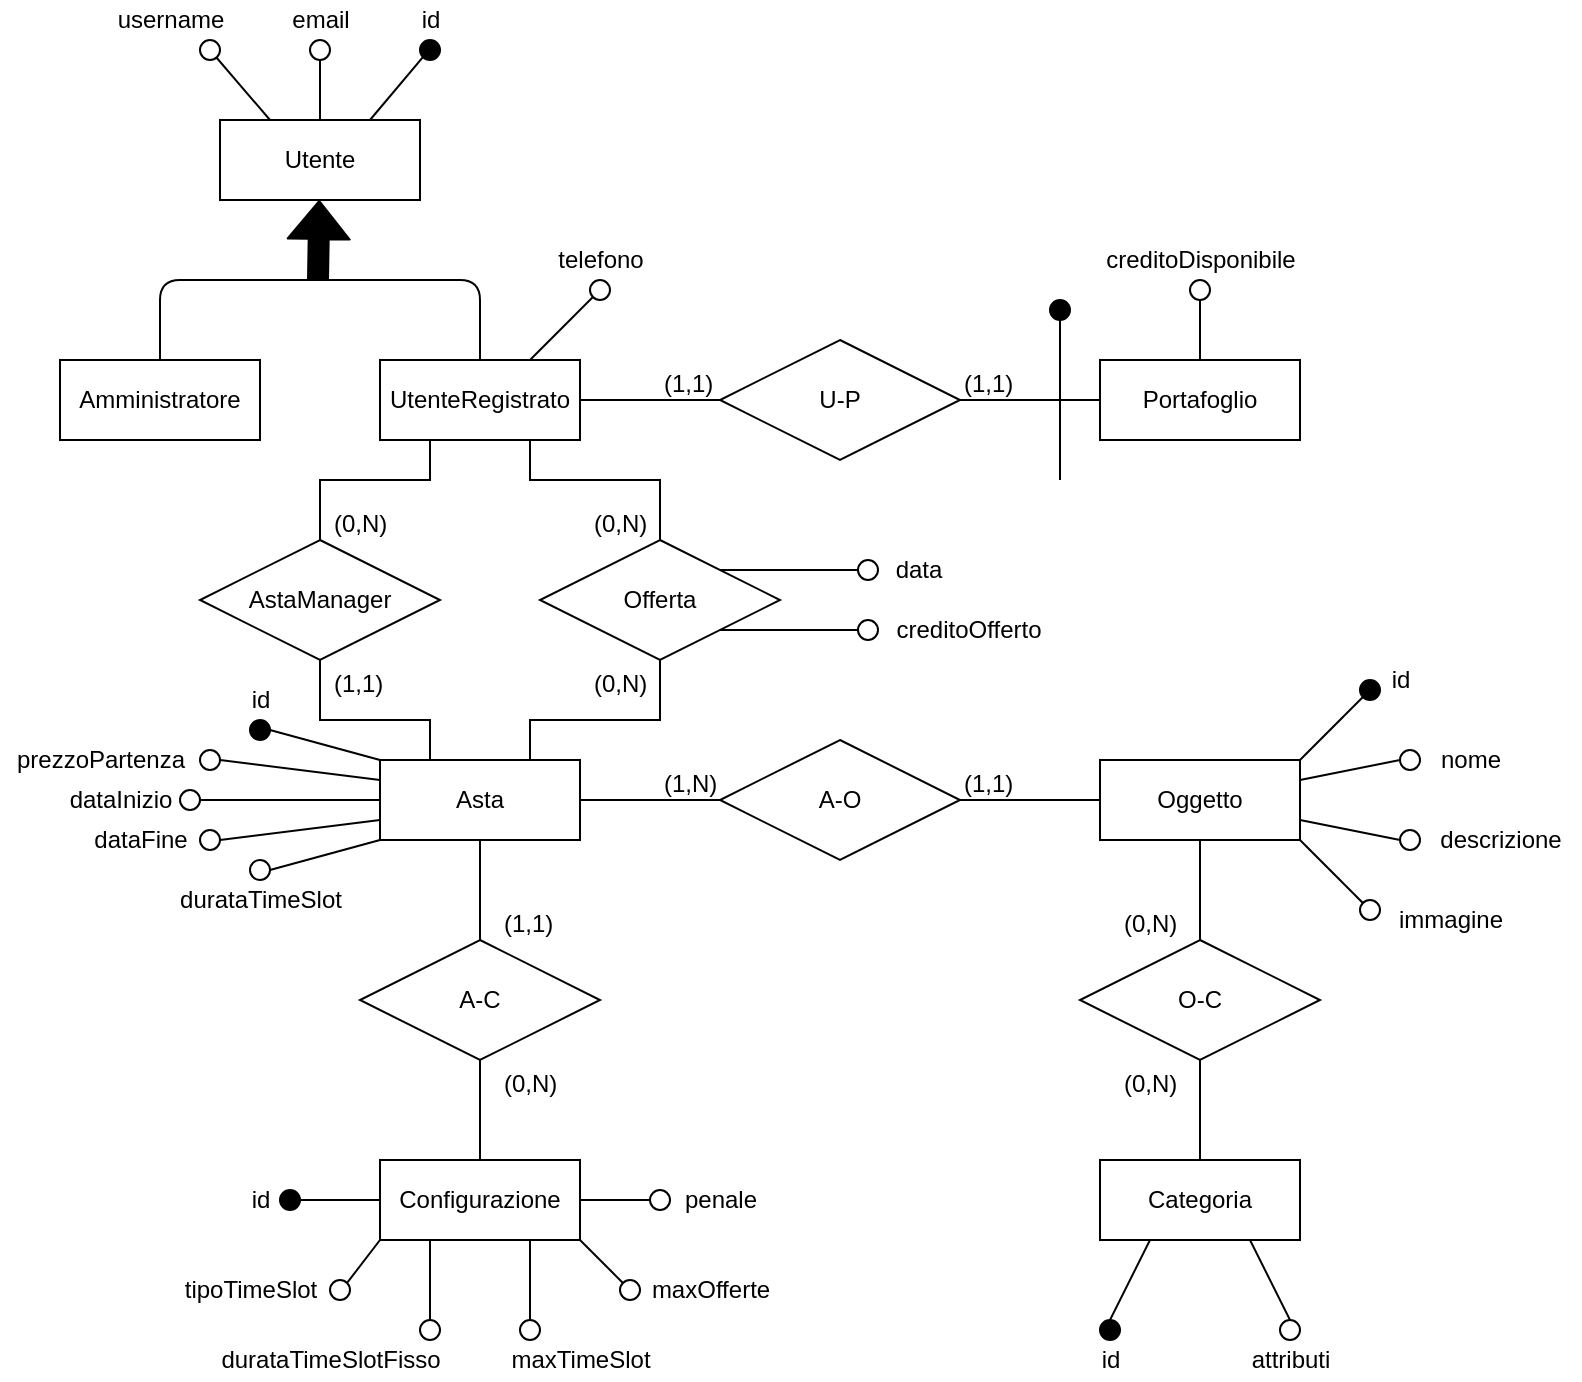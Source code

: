 <mxfile version="12.7.2" type="device"><diagram id="C5RBs43oDa-KdzZeNtuy" name="Page-1"><mxGraphModel dx="868" dy="457" grid="1" gridSize="10" guides="1" tooltips="1" connect="1" arrows="1" fold="1" page="1" pageScale="1" pageWidth="827" pageHeight="1169" math="0" shadow="0"><root><mxCell id="WIyWlLk6GJQsqaUBKTNV-0"/><mxCell id="WIyWlLk6GJQsqaUBKTNV-1" parent="WIyWlLk6GJQsqaUBKTNV-0"/><mxCell id="675JN0Ir8JGMvKjeMuRv-0" value="UtenteRegistrato" style="whiteSpace=wrap;html=1;align=center;" vertex="1" parent="WIyWlLk6GJQsqaUBKTNV-1"><mxGeometry x="200" y="200" width="100" height="40" as="geometry"/></mxCell><mxCell id="675JN0Ir8JGMvKjeMuRv-1" value="Portafoglio" style="whiteSpace=wrap;html=1;align=center;" vertex="1" parent="WIyWlLk6GJQsqaUBKTNV-1"><mxGeometry x="560" y="200" width="100" height="40" as="geometry"/></mxCell><mxCell id="675JN0Ir8JGMvKjeMuRv-3" value="Asta" style="whiteSpace=wrap;html=1;align=center;" vertex="1" parent="WIyWlLk6GJQsqaUBKTNV-1"><mxGeometry x="200" y="400" width="100" height="40" as="geometry"/></mxCell><mxCell id="675JN0Ir8JGMvKjeMuRv-4" value="Oggetto" style="whiteSpace=wrap;html=1;align=center;" vertex="1" parent="WIyWlLk6GJQsqaUBKTNV-1"><mxGeometry x="560" y="400" width="100" height="40" as="geometry"/></mxCell><mxCell id="675JN0Ir8JGMvKjeMuRv-5" value="Categoria" style="whiteSpace=wrap;html=1;align=center;" vertex="1" parent="WIyWlLk6GJQsqaUBKTNV-1"><mxGeometry x="560" y="600" width="100" height="40" as="geometry"/></mxCell><mxCell id="675JN0Ir8JGMvKjeMuRv-6" value="Configurazione" style="whiteSpace=wrap;html=1;align=center;" vertex="1" parent="WIyWlLk6GJQsqaUBKTNV-1"><mxGeometry x="200" y="600" width="100" height="40" as="geometry"/></mxCell><mxCell id="675JN0Ir8JGMvKjeMuRv-7" value="AstaManager" style="shape=rhombus;perimeter=rhombusPerimeter;whiteSpace=wrap;html=1;align=center;" vertex="1" parent="WIyWlLk6GJQsqaUBKTNV-1"><mxGeometry x="110" y="290" width="120" height="60" as="geometry"/></mxCell><mxCell id="675JN0Ir8JGMvKjeMuRv-8" value="U-P" style="shape=rhombus;perimeter=rhombusPerimeter;whiteSpace=wrap;html=1;align=center;" vertex="1" parent="WIyWlLk6GJQsqaUBKTNV-1"><mxGeometry x="370" y="190" width="120" height="60" as="geometry"/></mxCell><mxCell id="675JN0Ir8JGMvKjeMuRv-9" value="O-C" style="shape=rhombus;perimeter=rhombusPerimeter;whiteSpace=wrap;html=1;align=center;" vertex="1" parent="WIyWlLk6GJQsqaUBKTNV-1"><mxGeometry x="550" y="490" width="120" height="60" as="geometry"/></mxCell><mxCell id="675JN0Ir8JGMvKjeMuRv-10" value="A-C" style="shape=rhombus;perimeter=rhombusPerimeter;whiteSpace=wrap;html=1;align=center;" vertex="1" parent="WIyWlLk6GJQsqaUBKTNV-1"><mxGeometry x="190" y="490" width="120" height="60" as="geometry"/></mxCell><mxCell id="675JN0Ir8JGMvKjeMuRv-11" value="A-O" style="shape=rhombus;perimeter=rhombusPerimeter;whiteSpace=wrap;html=1;align=center;" vertex="1" parent="WIyWlLk6GJQsqaUBKTNV-1"><mxGeometry x="370" y="390" width="120" height="60" as="geometry"/></mxCell><mxCell id="675JN0Ir8JGMvKjeMuRv-12" value="Offerta" style="shape=rhombus;perimeter=rhombusPerimeter;whiteSpace=wrap;html=1;align=center;" vertex="1" parent="WIyWlLk6GJQsqaUBKTNV-1"><mxGeometry x="280" y="290" width="120" height="60" as="geometry"/></mxCell><mxCell id="675JN0Ir8JGMvKjeMuRv-16" value="username" style="text;html=1;align=center;verticalAlign=middle;resizable=0;points=[];autosize=1;" vertex="1" parent="WIyWlLk6GJQsqaUBKTNV-1"><mxGeometry x="60" y="20" width="70" height="20" as="geometry"/></mxCell><mxCell id="675JN0Ir8JGMvKjeMuRv-18" value="Utente" style="whiteSpace=wrap;html=1;align=center;" vertex="1" parent="WIyWlLk6GJQsqaUBKTNV-1"><mxGeometry x="120" y="80" width="100" height="40" as="geometry"/></mxCell><mxCell id="675JN0Ir8JGMvKjeMuRv-19" value="Amministratore" style="whiteSpace=wrap;html=1;align=center;" vertex="1" parent="WIyWlLk6GJQsqaUBKTNV-1"><mxGeometry x="40" y="200" width="100" height="40" as="geometry"/></mxCell><mxCell id="675JN0Ir8JGMvKjeMuRv-23" value="" style="endArrow=none;html=1;labelBackgroundColor=#000000;fillColor=#000000;exitX=0.5;exitY=0;exitDx=0;exitDy=0;entryX=0.5;entryY=0;entryDx=0;entryDy=0;" edge="1" parent="WIyWlLk6GJQsqaUBKTNV-1" source="675JN0Ir8JGMvKjeMuRv-19" target="675JN0Ir8JGMvKjeMuRv-0"><mxGeometry width="50" height="50" relative="1" as="geometry"><mxPoint x="390" y="270" as="sourcePoint"/><mxPoint x="440" y="220" as="targetPoint"/><Array as="points"><mxPoint x="90" y="160"/><mxPoint x="170" y="160"/><mxPoint x="250" y="160"/></Array></mxGeometry></mxCell><mxCell id="675JN0Ir8JGMvKjeMuRv-24" value="" style="shape=flexArrow;endArrow=classic;html=1;labelBackgroundColor=#000000;fillColor=#000000;" edge="1" parent="WIyWlLk6GJQsqaUBKTNV-1" target="675JN0Ir8JGMvKjeMuRv-18"><mxGeometry width="50" height="50" relative="1" as="geometry"><mxPoint x="169" y="160" as="sourcePoint"/><mxPoint x="210" y="120" as="targetPoint"/></mxGeometry></mxCell><mxCell id="675JN0Ir8JGMvKjeMuRv-26" value="" style="endArrow=none;html=1;labelBackgroundColor=#000000;fillColor=#000000;exitX=0.25;exitY=0;exitDx=0;exitDy=0;" edge="1" parent="WIyWlLk6GJQsqaUBKTNV-1" source="675JN0Ir8JGMvKjeMuRv-18"><mxGeometry width="50" height="50" relative="1" as="geometry"><mxPoint x="260" y="130" as="sourcePoint"/><mxPoint x="115" y="45" as="targetPoint"/></mxGeometry></mxCell><mxCell id="675JN0Ir8JGMvKjeMuRv-13" value="" style="ellipse;whiteSpace=wrap;html=1;align=center;" vertex="1" parent="WIyWlLk6GJQsqaUBKTNV-1"><mxGeometry x="110" y="40" width="10" height="10" as="geometry"/></mxCell><mxCell id="675JN0Ir8JGMvKjeMuRv-55" value="email" style="text;html=1;align=center;verticalAlign=middle;resizable=0;points=[];autosize=1;" vertex="1" parent="WIyWlLk6GJQsqaUBKTNV-1"><mxGeometry x="150" y="20" width="40" height="20" as="geometry"/></mxCell><mxCell id="675JN0Ir8JGMvKjeMuRv-56" value="" style="ellipse;whiteSpace=wrap;html=1;align=center;" vertex="1" parent="WIyWlLk6GJQsqaUBKTNV-1"><mxGeometry x="165" y="40" width="10" height="10" as="geometry"/></mxCell><mxCell id="675JN0Ir8JGMvKjeMuRv-59" value="id" style="text;html=1;align=center;verticalAlign=middle;resizable=0;points=[];autosize=1;" vertex="1" parent="WIyWlLk6GJQsqaUBKTNV-1"><mxGeometry x="215" y="20" width="20" height="20" as="geometry"/></mxCell><mxCell id="675JN0Ir8JGMvKjeMuRv-60" value="" style="ellipse;whiteSpace=wrap;html=1;align=center;fillColor=#000000;" vertex="1" parent="WIyWlLk6GJQsqaUBKTNV-1"><mxGeometry x="220" y="40" width="10" height="10" as="geometry"/></mxCell><mxCell id="675JN0Ir8JGMvKjeMuRv-61" value="" style="endArrow=none;html=1;labelBackgroundColor=#000000;fillColor=#000000;exitX=0.5;exitY=0;exitDx=0;exitDy=0;entryX=0.5;entryY=1;entryDx=0;entryDy=0;" edge="1" parent="WIyWlLk6GJQsqaUBKTNV-1" source="675JN0Ir8JGMvKjeMuRv-18" target="675JN0Ir8JGMvKjeMuRv-56"><mxGeometry width="50" height="50" relative="1" as="geometry"><mxPoint x="390" y="270" as="sourcePoint"/><mxPoint x="440" y="220" as="targetPoint"/></mxGeometry></mxCell><mxCell id="675JN0Ir8JGMvKjeMuRv-62" value="" style="endArrow=none;html=1;labelBackgroundColor=#000000;fillColor=#000000;exitX=0.75;exitY=0;exitDx=0;exitDy=0;entryX=0;entryY=1;entryDx=0;entryDy=0;" edge="1" parent="WIyWlLk6GJQsqaUBKTNV-1" source="675JN0Ir8JGMvKjeMuRv-18" target="675JN0Ir8JGMvKjeMuRv-60"><mxGeometry width="50" height="50" relative="1" as="geometry"><mxPoint x="200" y="130" as="sourcePoint"/><mxPoint x="250" y="80" as="targetPoint"/></mxGeometry></mxCell><mxCell id="675JN0Ir8JGMvKjeMuRv-63" value="telefono" style="text;html=1;align=center;verticalAlign=middle;resizable=0;points=[];autosize=1;" vertex="1" parent="WIyWlLk6GJQsqaUBKTNV-1"><mxGeometry x="280" y="140" width="60" height="20" as="geometry"/></mxCell><mxCell id="675JN0Ir8JGMvKjeMuRv-64" value="" style="ellipse;whiteSpace=wrap;html=1;align=center;" vertex="1" parent="WIyWlLk6GJQsqaUBKTNV-1"><mxGeometry x="305" y="160" width="10" height="10" as="geometry"/></mxCell><mxCell id="675JN0Ir8JGMvKjeMuRv-68" value="" style="endArrow=none;html=1;labelBackgroundColor=#000000;fillColor=#000000;exitX=0.75;exitY=0;exitDx=0;exitDy=0;entryX=0;entryY=1;entryDx=0;entryDy=0;" edge="1" parent="WIyWlLk6GJQsqaUBKTNV-1" source="675JN0Ir8JGMvKjeMuRv-0" target="675JN0Ir8JGMvKjeMuRv-64"><mxGeometry width="50" height="50" relative="1" as="geometry"><mxPoint x="300" y="150" as="sourcePoint"/><mxPoint x="350" y="100" as="targetPoint"/></mxGeometry></mxCell><mxCell id="675JN0Ir8JGMvKjeMuRv-73" value="creditoDisponibile" style="text;html=1;align=center;verticalAlign=middle;resizable=0;points=[];autosize=1;" vertex="1" parent="WIyWlLk6GJQsqaUBKTNV-1"><mxGeometry x="555" y="140" width="110" height="20" as="geometry"/></mxCell><mxCell id="675JN0Ir8JGMvKjeMuRv-74" value="" style="ellipse;whiteSpace=wrap;html=1;align=center;" vertex="1" parent="WIyWlLk6GJQsqaUBKTNV-1"><mxGeometry x="605" y="160" width="10" height="10" as="geometry"/></mxCell><mxCell id="675JN0Ir8JGMvKjeMuRv-75" value="" style="endArrow=none;html=1;labelBackgroundColor=#000000;fillColor=#000000;exitX=0.5;exitY=0;exitDx=0;exitDy=0;entryX=0.5;entryY=1;entryDx=0;entryDy=0;" edge="1" parent="WIyWlLk6GJQsqaUBKTNV-1" source="675JN0Ir8JGMvKjeMuRv-1" target="675JN0Ir8JGMvKjeMuRv-74"><mxGeometry width="50" height="50" relative="1" as="geometry"><mxPoint x="510" y="150" as="sourcePoint"/><mxPoint x="560" y="100" as="targetPoint"/></mxGeometry></mxCell><mxCell id="675JN0Ir8JGMvKjeMuRv-76" value="" style="endArrow=none;html=1;rounded=0;labelBackgroundColor=#000000;fillColor=#000000;" edge="1" parent="WIyWlLk6GJQsqaUBKTNV-1"><mxGeometry relative="1" as="geometry"><mxPoint x="300" y="220" as="sourcePoint"/><mxPoint x="370" y="220" as="targetPoint"/></mxGeometry></mxCell><mxCell id="675JN0Ir8JGMvKjeMuRv-77" value="(1,1)" style="resizable=0;html=1;align=left;verticalAlign=bottom;" connectable="0" vertex="1" parent="675JN0Ir8JGMvKjeMuRv-76"><mxGeometry x="-1" relative="1" as="geometry"><mxPoint x="40" as="offset"/></mxGeometry></mxCell><mxCell id="675JN0Ir8JGMvKjeMuRv-82" value="" style="endArrow=none;html=1;rounded=0;labelBackgroundColor=#000000;fillColor=#000000;exitX=1;exitY=0.5;exitDx=0;exitDy=0;" edge="1" parent="WIyWlLk6GJQsqaUBKTNV-1" source="675JN0Ir8JGMvKjeMuRv-8" target="675JN0Ir8JGMvKjeMuRv-1"><mxGeometry relative="1" as="geometry"><mxPoint x="490" y="219.5" as="sourcePoint"/><mxPoint x="560" y="219.5" as="targetPoint"/></mxGeometry></mxCell><mxCell id="675JN0Ir8JGMvKjeMuRv-83" value="(1,1)" style="resizable=0;html=1;align=left;verticalAlign=bottom;" connectable="0" vertex="1" parent="675JN0Ir8JGMvKjeMuRv-82"><mxGeometry x="-1" relative="1" as="geometry"><mxPoint as="offset"/></mxGeometry></mxCell><mxCell id="675JN0Ir8JGMvKjeMuRv-84" value="" style="endArrow=none;html=1;rounded=0;labelBackgroundColor=#000000;fillColor=#000000;entryX=0;entryY=0.5;entryDx=0;entryDy=0;exitX=1;exitY=0.5;exitDx=0;exitDy=0;" edge="1" parent="WIyWlLk6GJQsqaUBKTNV-1" source="675JN0Ir8JGMvKjeMuRv-3" target="675JN0Ir8JGMvKjeMuRv-11"><mxGeometry relative="1" as="geometry"><mxPoint x="300" y="419.5" as="sourcePoint"/><mxPoint x="370" y="419.5" as="targetPoint"/></mxGeometry></mxCell><mxCell id="675JN0Ir8JGMvKjeMuRv-85" value="(1,N)" style="resizable=0;html=1;align=left;verticalAlign=bottom;" connectable="0" vertex="1" parent="675JN0Ir8JGMvKjeMuRv-84"><mxGeometry x="-1" relative="1" as="geometry"><mxPoint x="40" as="offset"/></mxGeometry></mxCell><mxCell id="675JN0Ir8JGMvKjeMuRv-86" value="" style="endArrow=none;html=1;rounded=0;labelBackgroundColor=#000000;fillColor=#000000;exitX=1;exitY=0.5;exitDx=0;exitDy=0;entryX=0;entryY=0.5;entryDx=0;entryDy=0;" edge="1" parent="WIyWlLk6GJQsqaUBKTNV-1" source="675JN0Ir8JGMvKjeMuRv-11" target="675JN0Ir8JGMvKjeMuRv-4"><mxGeometry relative="1" as="geometry"><mxPoint x="490" y="419.5" as="sourcePoint"/><mxPoint x="560" y="419.5" as="targetPoint"/></mxGeometry></mxCell><mxCell id="675JN0Ir8JGMvKjeMuRv-87" value="(1,1)" style="resizable=0;html=1;align=left;verticalAlign=bottom;" connectable="0" vertex="1" parent="675JN0Ir8JGMvKjeMuRv-86"><mxGeometry x="-1" relative="1" as="geometry"><mxPoint as="offset"/></mxGeometry></mxCell><mxCell id="675JN0Ir8JGMvKjeMuRv-88" value="" style="endArrow=none;html=1;rounded=0;labelBackgroundColor=#000000;fillColor=#000000;exitX=0.75;exitY=1;exitDx=0;exitDy=0;entryX=0.5;entryY=0;entryDx=0;entryDy=0;" edge="1" parent="WIyWlLk6GJQsqaUBKTNV-1" source="675JN0Ir8JGMvKjeMuRv-0" target="675JN0Ir8JGMvKjeMuRv-12"><mxGeometry relative="1" as="geometry"><mxPoint x="235" y="280" as="sourcePoint"/><mxPoint x="305" y="280" as="targetPoint"/><Array as="points"><mxPoint x="275" y="260"/><mxPoint x="340" y="260"/></Array></mxGeometry></mxCell><mxCell id="675JN0Ir8JGMvKjeMuRv-89" value="(0,N)" style="resizable=0;html=1;align=left;verticalAlign=bottom;" connectable="0" vertex="1" parent="675JN0Ir8JGMvKjeMuRv-88"><mxGeometry x="-1" relative="1" as="geometry"><mxPoint x="30" y="50" as="offset"/></mxGeometry></mxCell><mxCell id="675JN0Ir8JGMvKjeMuRv-90" value="" style="endArrow=none;html=1;rounded=0;labelBackgroundColor=#000000;fillColor=#000000;exitX=0.25;exitY=1;exitDx=0;exitDy=0;entryX=0.5;entryY=0;entryDx=0;entryDy=0;entryPerimeter=0;" edge="1" parent="WIyWlLk6GJQsqaUBKTNV-1" source="675JN0Ir8JGMvKjeMuRv-0" target="675JN0Ir8JGMvKjeMuRv-7"><mxGeometry relative="1" as="geometry"><mxPoint x="100" y="240" as="sourcePoint"/><mxPoint x="165" y="290" as="targetPoint"/><Array as="points"><mxPoint x="225" y="260"/><mxPoint x="170" y="260"/></Array></mxGeometry></mxCell><mxCell id="675JN0Ir8JGMvKjeMuRv-91" value="(0,N)" style="resizable=0;html=1;align=left;verticalAlign=bottom;" connectable="0" vertex="1" parent="675JN0Ir8JGMvKjeMuRv-90"><mxGeometry x="-1" relative="1" as="geometry"><mxPoint x="-50" y="50" as="offset"/></mxGeometry></mxCell><mxCell id="675JN0Ir8JGMvKjeMuRv-92" value="" style="endArrow=none;html=1;rounded=0;labelBackgroundColor=#000000;fillColor=#000000;entryX=0.75;entryY=0;entryDx=0;entryDy=0;exitX=0.5;exitY=1;exitDx=0;exitDy=0;" edge="1" parent="WIyWlLk6GJQsqaUBKTNV-1" source="675JN0Ir8JGMvKjeMuRv-12" target="675JN0Ir8JGMvKjeMuRv-3"><mxGeometry relative="1" as="geometry"><mxPoint x="340" y="350" as="sourcePoint"/><mxPoint x="282.5" y="400" as="targetPoint"/><Array as="points"><mxPoint x="340" y="380"/><mxPoint x="275" y="380"/></Array></mxGeometry></mxCell><mxCell id="675JN0Ir8JGMvKjeMuRv-93" value="(0,N)" style="resizable=0;html=1;align=left;verticalAlign=bottom;" connectable="0" vertex="1" parent="675JN0Ir8JGMvKjeMuRv-92"><mxGeometry x="-1" relative="1" as="geometry"><mxPoint x="-35" y="20" as="offset"/></mxGeometry></mxCell><mxCell id="675JN0Ir8JGMvKjeMuRv-94" value="" style="endArrow=none;html=1;rounded=0;labelBackgroundColor=#000000;fillColor=#000000;exitX=0.5;exitY=1;exitDx=0;exitDy=0;entryX=0.25;entryY=0;entryDx=0;entryDy=0;" edge="1" parent="WIyWlLk6GJQsqaUBKTNV-1" source="675JN0Ir8JGMvKjeMuRv-7" target="675JN0Ir8JGMvKjeMuRv-3"><mxGeometry relative="1" as="geometry"><mxPoint x="170" y="350" as="sourcePoint"/><mxPoint x="235" y="400" as="targetPoint"/><Array as="points"><mxPoint x="170" y="380"/><mxPoint x="225" y="380"/></Array></mxGeometry></mxCell><mxCell id="675JN0Ir8JGMvKjeMuRv-95" value="(1,1)" style="resizable=0;html=1;align=left;verticalAlign=bottom;" connectable="0" vertex="1" parent="675JN0Ir8JGMvKjeMuRv-94"><mxGeometry x="-1" relative="1" as="geometry"><mxPoint x="5" y="20" as="offset"/></mxGeometry></mxCell><mxCell id="675JN0Ir8JGMvKjeMuRv-96" value="" style="endArrow=none;html=1;rounded=0;labelBackgroundColor=#000000;fillColor=#000000;entryX=0.5;entryY=0;entryDx=0;entryDy=0;exitX=0.5;exitY=1;exitDx=0;exitDy=0;" edge="1" parent="WIyWlLk6GJQsqaUBKTNV-1" source="675JN0Ir8JGMvKjeMuRv-3" target="675JN0Ir8JGMvKjeMuRv-10"><mxGeometry relative="1" as="geometry"><mxPoint x="310" y="480" as="sourcePoint"/><mxPoint x="380" y="480" as="targetPoint"/></mxGeometry></mxCell><mxCell id="675JN0Ir8JGMvKjeMuRv-97" value="(1,1)" style="resizable=0;html=1;align=left;verticalAlign=bottom;" connectable="0" vertex="1" parent="675JN0Ir8JGMvKjeMuRv-96"><mxGeometry x="-1" relative="1" as="geometry"><mxPoint x="10" y="50" as="offset"/></mxGeometry></mxCell><mxCell id="675JN0Ir8JGMvKjeMuRv-98" value="" style="endArrow=none;html=1;rounded=0;labelBackgroundColor=#000000;fillColor=#000000;" edge="1" parent="WIyWlLk6GJQsqaUBKTNV-1" source="675JN0Ir8JGMvKjeMuRv-10" target="675JN0Ir8JGMvKjeMuRv-6"><mxGeometry relative="1" as="geometry"><mxPoint x="249.5" y="550" as="sourcePoint"/><mxPoint x="249.5" y="600" as="targetPoint"/></mxGeometry></mxCell><mxCell id="675JN0Ir8JGMvKjeMuRv-99" value="(0,N)" style="resizable=0;html=1;align=left;verticalAlign=bottom;" connectable="0" vertex="1" parent="675JN0Ir8JGMvKjeMuRv-98"><mxGeometry x="-1" relative="1" as="geometry"><mxPoint x="10" y="20" as="offset"/></mxGeometry></mxCell><mxCell id="675JN0Ir8JGMvKjeMuRv-100" value="" style="endArrow=none;html=1;rounded=0;labelBackgroundColor=#000000;fillColor=#000000;" edge="1" parent="WIyWlLk6GJQsqaUBKTNV-1" source="675JN0Ir8JGMvKjeMuRv-4" target="675JN0Ir8JGMvKjeMuRv-9"><mxGeometry relative="1" as="geometry"><mxPoint x="609.5" y="440" as="sourcePoint"/><mxPoint x="609.5" y="490" as="targetPoint"/></mxGeometry></mxCell><mxCell id="675JN0Ir8JGMvKjeMuRv-101" value="(0,N)" style="resizable=0;html=1;align=left;verticalAlign=bottom;" connectable="0" vertex="1" parent="675JN0Ir8JGMvKjeMuRv-100"><mxGeometry x="-1" relative="1" as="geometry"><mxPoint x="-40" y="50" as="offset"/></mxGeometry></mxCell><mxCell id="675JN0Ir8JGMvKjeMuRv-102" value="" style="endArrow=none;html=1;rounded=0;labelBackgroundColor=#000000;fillColor=#000000;" edge="1" parent="WIyWlLk6GJQsqaUBKTNV-1" source="675JN0Ir8JGMvKjeMuRv-9" target="675JN0Ir8JGMvKjeMuRv-5"><mxGeometry relative="1" as="geometry"><mxPoint x="605" y="550" as="sourcePoint"/><mxPoint x="605" y="600" as="targetPoint"/></mxGeometry></mxCell><mxCell id="675JN0Ir8JGMvKjeMuRv-103" value="(0,N)" style="resizable=0;html=1;align=left;verticalAlign=bottom;" connectable="0" vertex="1" parent="675JN0Ir8JGMvKjeMuRv-102"><mxGeometry x="-1" relative="1" as="geometry"><mxPoint x="-40" y="20" as="offset"/></mxGeometry></mxCell><mxCell id="675JN0Ir8JGMvKjeMuRv-105" value="creditoOfferto" style="text;html=1;align=center;verticalAlign=middle;resizable=0;points=[];autosize=1;" vertex="1" parent="WIyWlLk6GJQsqaUBKTNV-1"><mxGeometry x="449" y="325" width="90" height="20" as="geometry"/></mxCell><mxCell id="675JN0Ir8JGMvKjeMuRv-106" value="" style="ellipse;whiteSpace=wrap;html=1;align=center;" vertex="1" parent="WIyWlLk6GJQsqaUBKTNV-1"><mxGeometry x="439" y="330" width="10" height="10" as="geometry"/></mxCell><mxCell id="675JN0Ir8JGMvKjeMuRv-108" value="" style="endArrow=none;html=1;labelBackgroundColor=#000000;fillColor=#000000;exitX=0;exitY=0.5;exitDx=0;exitDy=0;entryX=1;entryY=1;entryDx=0;entryDy=0;" edge="1" parent="WIyWlLk6GJQsqaUBKTNV-1" source="675JN0Ir8JGMvKjeMuRv-106" target="675JN0Ir8JGMvKjeMuRv-12"><mxGeometry width="50" height="50" relative="1" as="geometry"><mxPoint x="620" y="210" as="sourcePoint"/><mxPoint x="620" y="180" as="targetPoint"/></mxGeometry></mxCell><mxCell id="675JN0Ir8JGMvKjeMuRv-109" value="id" style="text;html=1;align=center;verticalAlign=middle;resizable=0;points=[];autosize=1;" vertex="1" parent="WIyWlLk6GJQsqaUBKTNV-1"><mxGeometry x="130" y="360" width="20" height="20" as="geometry"/></mxCell><mxCell id="675JN0Ir8JGMvKjeMuRv-110" value="" style="ellipse;whiteSpace=wrap;html=1;align=center;fillColor=#000000;" vertex="1" parent="WIyWlLk6GJQsqaUBKTNV-1"><mxGeometry x="135" y="380" width="10" height="10" as="geometry"/></mxCell><mxCell id="675JN0Ir8JGMvKjeMuRv-111" value="prezzoPartenza" style="text;html=1;align=center;verticalAlign=middle;resizable=0;points=[];autosize=1;" vertex="1" parent="WIyWlLk6GJQsqaUBKTNV-1"><mxGeometry x="10" y="390" width="100" height="20" as="geometry"/></mxCell><mxCell id="675JN0Ir8JGMvKjeMuRv-112" value="" style="ellipse;whiteSpace=wrap;html=1;align=center;" vertex="1" parent="WIyWlLk6GJQsqaUBKTNV-1"><mxGeometry x="110" y="395" width="10" height="10" as="geometry"/></mxCell><mxCell id="675JN0Ir8JGMvKjeMuRv-113" value="dataFine" style="text;html=1;align=center;verticalAlign=middle;resizable=0;points=[];autosize=1;" vertex="1" parent="WIyWlLk6GJQsqaUBKTNV-1"><mxGeometry x="50" y="430" width="60" height="20" as="geometry"/></mxCell><mxCell id="675JN0Ir8JGMvKjeMuRv-114" value="" style="ellipse;whiteSpace=wrap;html=1;align=center;" vertex="1" parent="WIyWlLk6GJQsqaUBKTNV-1"><mxGeometry x="110" y="435" width="10" height="10" as="geometry"/></mxCell><mxCell id="675JN0Ir8JGMvKjeMuRv-115" value="durataTimeSlot" style="text;html=1;align=center;verticalAlign=middle;resizable=0;points=[];autosize=1;" vertex="1" parent="WIyWlLk6GJQsqaUBKTNV-1"><mxGeometry x="90" y="460" width="100" height="20" as="geometry"/></mxCell><mxCell id="675JN0Ir8JGMvKjeMuRv-116" value="" style="ellipse;whiteSpace=wrap;html=1;align=center;" vertex="1" parent="WIyWlLk6GJQsqaUBKTNV-1"><mxGeometry x="135" y="450" width="10" height="10" as="geometry"/></mxCell><mxCell id="675JN0Ir8JGMvKjeMuRv-117" value="dataInizio" style="text;html=1;align=center;verticalAlign=middle;resizable=0;points=[];autosize=1;" vertex="1" parent="WIyWlLk6GJQsqaUBKTNV-1"><mxGeometry x="35" y="410" width="70" height="20" as="geometry"/></mxCell><mxCell id="675JN0Ir8JGMvKjeMuRv-118" value="" style="ellipse;whiteSpace=wrap;html=1;align=center;" vertex="1" parent="WIyWlLk6GJQsqaUBKTNV-1"><mxGeometry x="100" y="415" width="10" height="10" as="geometry"/></mxCell><mxCell id="675JN0Ir8JGMvKjeMuRv-120" value="" style="endArrow=none;html=1;rounded=0;labelBackgroundColor=#000000;fillColor=#000000;entryX=0;entryY=0;entryDx=0;entryDy=0;exitX=1;exitY=0.5;exitDx=0;exitDy=0;" edge="1" parent="WIyWlLk6GJQsqaUBKTNV-1" source="675JN0Ir8JGMvKjeMuRv-110" target="675JN0Ir8JGMvKjeMuRv-3"><mxGeometry relative="1" as="geometry"><mxPoint x="104" y="389" as="sourcePoint"/><mxPoint x="270" y="410" as="targetPoint"/></mxGeometry></mxCell><mxCell id="675JN0Ir8JGMvKjeMuRv-121" value="" style="endArrow=none;html=1;rounded=0;labelBackgroundColor=#000000;fillColor=#000000;exitX=1;exitY=0.5;exitDx=0;exitDy=0;entryX=0;entryY=1;entryDx=0;entryDy=0;" edge="1" parent="WIyWlLk6GJQsqaUBKTNV-1" source="675JN0Ir8JGMvKjeMuRv-116" target="675JN0Ir8JGMvKjeMuRv-3"><mxGeometry relative="1" as="geometry"><mxPoint x="90" y="430" as="sourcePoint"/><mxPoint x="250" y="430" as="targetPoint"/></mxGeometry></mxCell><mxCell id="675JN0Ir8JGMvKjeMuRv-122" value="" style="endArrow=none;html=1;rounded=0;labelBackgroundColor=#000000;fillColor=#000000;exitX=1;exitY=0.5;exitDx=0;exitDy=0;entryX=0;entryY=0.25;entryDx=0;entryDy=0;" edge="1" parent="WIyWlLk6GJQsqaUBKTNV-1" source="675JN0Ir8JGMvKjeMuRv-112" target="675JN0Ir8JGMvKjeMuRv-3"><mxGeometry relative="1" as="geometry"><mxPoint x="100" y="410" as="sourcePoint"/><mxPoint x="260" y="410" as="targetPoint"/></mxGeometry></mxCell><mxCell id="675JN0Ir8JGMvKjeMuRv-123" value="" style="endArrow=none;html=1;rounded=0;labelBackgroundColor=#000000;fillColor=#000000;exitX=1;exitY=0.5;exitDx=0;exitDy=0;" edge="1" parent="WIyWlLk6GJQsqaUBKTNV-1" source="675JN0Ir8JGMvKjeMuRv-118"><mxGeometry relative="1" as="geometry"><mxPoint x="90" y="420" as="sourcePoint"/><mxPoint x="200" y="420" as="targetPoint"/></mxGeometry></mxCell><mxCell id="675JN0Ir8JGMvKjeMuRv-124" value="" style="endArrow=none;html=1;rounded=0;labelBackgroundColor=#000000;fillColor=#000000;exitX=1;exitY=0.5;exitDx=0;exitDy=0;entryX=0;entryY=0.75;entryDx=0;entryDy=0;" edge="1" parent="WIyWlLk6GJQsqaUBKTNV-1" source="675JN0Ir8JGMvKjeMuRv-114" target="675JN0Ir8JGMvKjeMuRv-3"><mxGeometry relative="1" as="geometry"><mxPoint x="120" y="430" as="sourcePoint"/><mxPoint x="280" y="430" as="targetPoint"/></mxGeometry></mxCell><mxCell id="675JN0Ir8JGMvKjeMuRv-128" value="id" style="text;html=1;align=center;verticalAlign=middle;resizable=0;points=[];autosize=1;" vertex="1" parent="WIyWlLk6GJQsqaUBKTNV-1"><mxGeometry x="130" y="610" width="20" height="20" as="geometry"/></mxCell><mxCell id="675JN0Ir8JGMvKjeMuRv-129" value="" style="ellipse;whiteSpace=wrap;html=1;align=center;fillColor=#000000;" vertex="1" parent="WIyWlLk6GJQsqaUBKTNV-1"><mxGeometry x="150" y="615" width="10" height="10" as="geometry"/></mxCell><mxCell id="675JN0Ir8JGMvKjeMuRv-130" value="tipoTimeSlot" style="text;html=1;align=center;verticalAlign=middle;resizable=0;points=[];autosize=1;" vertex="1" parent="WIyWlLk6GJQsqaUBKTNV-1"><mxGeometry x="95" y="655" width="80" height="20" as="geometry"/></mxCell><mxCell id="675JN0Ir8JGMvKjeMuRv-131" value="" style="ellipse;whiteSpace=wrap;html=1;align=center;" vertex="1" parent="WIyWlLk6GJQsqaUBKTNV-1"><mxGeometry x="175" y="660" width="10" height="10" as="geometry"/></mxCell><mxCell id="675JN0Ir8JGMvKjeMuRv-132" value="maxTimeSlot" style="text;html=1;align=center;verticalAlign=middle;resizable=0;points=[];autosize=1;" vertex="1" parent="WIyWlLk6GJQsqaUBKTNV-1"><mxGeometry x="255" y="690" width="90" height="20" as="geometry"/></mxCell><mxCell id="675JN0Ir8JGMvKjeMuRv-133" value="" style="ellipse;whiteSpace=wrap;html=1;align=center;" vertex="1" parent="WIyWlLk6GJQsqaUBKTNV-1"><mxGeometry x="270" y="680" width="10" height="10" as="geometry"/></mxCell><mxCell id="675JN0Ir8JGMvKjeMuRv-134" value="maxOfferte" style="text;html=1;align=center;verticalAlign=middle;resizable=0;points=[];autosize=1;" vertex="1" parent="WIyWlLk6GJQsqaUBKTNV-1"><mxGeometry x="330" y="655" width="70" height="20" as="geometry"/></mxCell><mxCell id="675JN0Ir8JGMvKjeMuRv-135" value="" style="ellipse;whiteSpace=wrap;html=1;align=center;" vertex="1" parent="WIyWlLk6GJQsqaUBKTNV-1"><mxGeometry x="320" y="660" width="10" height="10" as="geometry"/></mxCell><mxCell id="675JN0Ir8JGMvKjeMuRv-136" value="durataTimeSlotFisso" style="text;html=1;align=center;verticalAlign=middle;resizable=0;points=[];autosize=1;" vertex="1" parent="WIyWlLk6GJQsqaUBKTNV-1"><mxGeometry x="110" y="690" width="130" height="20" as="geometry"/></mxCell><mxCell id="675JN0Ir8JGMvKjeMuRv-137" value="" style="ellipse;whiteSpace=wrap;html=1;align=center;" vertex="1" parent="WIyWlLk6GJQsqaUBKTNV-1"><mxGeometry x="220" y="680" width="10" height="10" as="geometry"/></mxCell><mxCell id="675JN0Ir8JGMvKjeMuRv-140" value="data" style="text;html=1;align=center;verticalAlign=middle;resizable=0;points=[];autosize=1;" vertex="1" parent="WIyWlLk6GJQsqaUBKTNV-1"><mxGeometry x="449" y="295" width="40" height="20" as="geometry"/></mxCell><mxCell id="675JN0Ir8JGMvKjeMuRv-141" value="" style="ellipse;whiteSpace=wrap;html=1;align=center;fillColor=#FFFFFF;" vertex="1" parent="WIyWlLk6GJQsqaUBKTNV-1"><mxGeometry x="439" y="300" width="10" height="10" as="geometry"/></mxCell><mxCell id="675JN0Ir8JGMvKjeMuRv-143" value="" style="endArrow=none;html=1;rounded=0;labelBackgroundColor=#000000;fillColor=#000000;exitX=1;exitY=0;exitDx=0;exitDy=0;entryX=0;entryY=0.5;entryDx=0;entryDy=0;" edge="1" parent="WIyWlLk6GJQsqaUBKTNV-1" source="675JN0Ir8JGMvKjeMuRv-12" target="675JN0Ir8JGMvKjeMuRv-141"><mxGeometry relative="1" as="geometry"><mxPoint x="400" y="270" as="sourcePoint"/><mxPoint x="560" y="270" as="targetPoint"/></mxGeometry></mxCell><mxCell id="675JN0Ir8JGMvKjeMuRv-144" value="penale" style="text;html=1;align=center;verticalAlign=middle;resizable=0;points=[];autosize=1;" vertex="1" parent="WIyWlLk6GJQsqaUBKTNV-1"><mxGeometry x="345" y="610" width="50" height="20" as="geometry"/></mxCell><mxCell id="675JN0Ir8JGMvKjeMuRv-145" value="" style="ellipse;whiteSpace=wrap;html=1;align=center;" vertex="1" parent="WIyWlLk6GJQsqaUBKTNV-1"><mxGeometry x="335" y="615" width="10" height="10" as="geometry"/></mxCell><mxCell id="675JN0Ir8JGMvKjeMuRv-147" value="" style="endArrow=none;html=1;rounded=0;labelBackgroundColor=#000000;fillColor=#000000;exitX=1;exitY=0.5;exitDx=0;exitDy=0;entryX=0;entryY=0.5;entryDx=0;entryDy=0;" edge="1" parent="WIyWlLk6GJQsqaUBKTNV-1" source="675JN0Ir8JGMvKjeMuRv-129" target="675JN0Ir8JGMvKjeMuRv-6"><mxGeometry relative="1" as="geometry"><mxPoint x="150" y="600" as="sourcePoint"/><mxPoint x="310" y="600" as="targetPoint"/></mxGeometry></mxCell><mxCell id="675JN0Ir8JGMvKjeMuRv-148" value="" style="endArrow=none;html=1;rounded=0;labelBackgroundColor=#000000;fillColor=#000000;exitX=1;exitY=0.5;exitDx=0;exitDy=0;entryX=0;entryY=0.5;entryDx=0;entryDy=0;" edge="1" parent="WIyWlLk6GJQsqaUBKTNV-1" source="675JN0Ir8JGMvKjeMuRv-6" target="675JN0Ir8JGMvKjeMuRv-145"><mxGeometry relative="1" as="geometry"><mxPoint x="315" y="630" as="sourcePoint"/><mxPoint x="355" y="630" as="targetPoint"/></mxGeometry></mxCell><mxCell id="675JN0Ir8JGMvKjeMuRv-149" value="" style="endArrow=none;html=1;rounded=0;labelBackgroundColor=#000000;fillColor=#000000;exitX=1;exitY=0;exitDx=0;exitDy=0;entryX=0;entryY=1;entryDx=0;entryDy=0;" edge="1" parent="WIyWlLk6GJQsqaUBKTNV-1" source="675JN0Ir8JGMvKjeMuRv-131" target="675JN0Ir8JGMvKjeMuRv-6"><mxGeometry relative="1" as="geometry"><mxPoint x="200" y="660" as="sourcePoint"/><mxPoint x="360" y="660" as="targetPoint"/></mxGeometry></mxCell><mxCell id="675JN0Ir8JGMvKjeMuRv-150" value="" style="endArrow=none;html=1;rounded=0;labelBackgroundColor=#000000;fillColor=#000000;exitX=0;exitY=0;exitDx=0;exitDy=0;entryX=1;entryY=1;entryDx=0;entryDy=0;" edge="1" parent="WIyWlLk6GJQsqaUBKTNV-1" source="675JN0Ir8JGMvKjeMuRv-135" target="675JN0Ir8JGMvKjeMuRv-6"><mxGeometry relative="1" as="geometry"><mxPoint x="293.536" y="670.004" as="sourcePoint"/><mxPoint x="310" y="648.54" as="targetPoint"/></mxGeometry></mxCell><mxCell id="675JN0Ir8JGMvKjeMuRv-151" value="" style="endArrow=none;html=1;rounded=0;labelBackgroundColor=#000000;fillColor=#000000;exitX=0.25;exitY=1;exitDx=0;exitDy=0;entryX=0.5;entryY=0;entryDx=0;entryDy=0;" edge="1" parent="WIyWlLk6GJQsqaUBKTNV-1" source="675JN0Ir8JGMvKjeMuRv-6" target="675JN0Ir8JGMvKjeMuRv-137"><mxGeometry relative="1" as="geometry"><mxPoint x="210" y="660" as="sourcePoint"/><mxPoint x="370" y="660" as="targetPoint"/></mxGeometry></mxCell><mxCell id="675JN0Ir8JGMvKjeMuRv-152" value="" style="endArrow=none;html=1;rounded=0;labelBackgroundColor=#000000;fillColor=#000000;exitX=0.75;exitY=1;exitDx=0;exitDy=0;entryX=0.5;entryY=0;entryDx=0;entryDy=0;" edge="1" parent="WIyWlLk6GJQsqaUBKTNV-1" source="675JN0Ir8JGMvKjeMuRv-6" target="675JN0Ir8JGMvKjeMuRv-133"><mxGeometry relative="1" as="geometry"><mxPoint x="260" y="660" as="sourcePoint"/><mxPoint x="420" y="660" as="targetPoint"/></mxGeometry></mxCell><mxCell id="675JN0Ir8JGMvKjeMuRv-153" value="id" style="text;html=1;align=center;verticalAlign=middle;resizable=0;points=[];autosize=1;" vertex="1" parent="WIyWlLk6GJQsqaUBKTNV-1"><mxGeometry x="700" y="350" width="20" height="20" as="geometry"/></mxCell><mxCell id="675JN0Ir8JGMvKjeMuRv-154" value="" style="ellipse;whiteSpace=wrap;html=1;align=center;fillColor=#000000;" vertex="1" parent="WIyWlLk6GJQsqaUBKTNV-1"><mxGeometry x="690" y="360" width="10" height="10" as="geometry"/></mxCell><mxCell id="675JN0Ir8JGMvKjeMuRv-155" value="nome" style="text;html=1;align=center;verticalAlign=middle;resizable=0;points=[];autosize=1;" vertex="1" parent="WIyWlLk6GJQsqaUBKTNV-1"><mxGeometry x="720" y="390" width="50" height="20" as="geometry"/></mxCell><mxCell id="675JN0Ir8JGMvKjeMuRv-156" value="" style="ellipse;whiteSpace=wrap;html=1;align=center;" vertex="1" parent="WIyWlLk6GJQsqaUBKTNV-1"><mxGeometry x="710" y="395" width="10" height="10" as="geometry"/></mxCell><mxCell id="675JN0Ir8JGMvKjeMuRv-157" value="descrizione" style="text;html=1;align=center;verticalAlign=middle;resizable=0;points=[];autosize=1;" vertex="1" parent="WIyWlLk6GJQsqaUBKTNV-1"><mxGeometry x="720" y="430" width="80" height="20" as="geometry"/></mxCell><mxCell id="675JN0Ir8JGMvKjeMuRv-158" value="" style="ellipse;whiteSpace=wrap;html=1;align=center;" vertex="1" parent="WIyWlLk6GJQsqaUBKTNV-1"><mxGeometry x="710" y="435" width="10" height="10" as="geometry"/></mxCell><mxCell id="675JN0Ir8JGMvKjeMuRv-159" value="" style="endArrow=none;html=1;rounded=0;labelBackgroundColor=#000000;fillColor=#000000;exitX=0;exitY=1;exitDx=0;exitDy=0;entryX=1;entryY=0;entryDx=0;entryDy=0;" edge="1" parent="WIyWlLk6GJQsqaUBKTNV-1" source="675JN0Ir8JGMvKjeMuRv-154" target="675JN0Ir8JGMvKjeMuRv-4"><mxGeometry relative="1" as="geometry"><mxPoint x="720" y="360" as="sourcePoint"/><mxPoint x="770" y="380" as="targetPoint"/></mxGeometry></mxCell><mxCell id="675JN0Ir8JGMvKjeMuRv-160" value="" style="endArrow=none;html=1;rounded=0;labelBackgroundColor=#000000;fillColor=#000000;exitX=0;exitY=0.5;exitDx=0;exitDy=0;entryX=1;entryY=0.25;entryDx=0;entryDy=0;" edge="1" parent="WIyWlLk6GJQsqaUBKTNV-1" source="675JN0Ir8JGMvKjeMuRv-156" target="675JN0Ir8JGMvKjeMuRv-4"><mxGeometry relative="1" as="geometry"><mxPoint x="770" y="420" as="sourcePoint"/><mxPoint x="770" y="400" as="targetPoint"/></mxGeometry></mxCell><mxCell id="675JN0Ir8JGMvKjeMuRv-161" value="" style="endArrow=none;html=1;rounded=0;labelBackgroundColor=#000000;fillColor=#000000;exitX=1;exitY=0.75;exitDx=0;exitDy=0;entryX=0;entryY=0.5;entryDx=0;entryDy=0;" edge="1" parent="WIyWlLk6GJQsqaUBKTNV-1" target="675JN0Ir8JGMvKjeMuRv-158" source="675JN0Ir8JGMvKjeMuRv-4"><mxGeometry relative="1" as="geometry"><mxPoint x="795" y="400" as="sourcePoint"/><mxPoint x="940" y="420" as="targetPoint"/></mxGeometry></mxCell><mxCell id="675JN0Ir8JGMvKjeMuRv-162" value="id" style="text;html=1;align=center;verticalAlign=middle;resizable=0;points=[];autosize=1;" vertex="1" parent="WIyWlLk6GJQsqaUBKTNV-1"><mxGeometry x="555" y="690" width="20" height="20" as="geometry"/></mxCell><mxCell id="675JN0Ir8JGMvKjeMuRv-163" value="" style="ellipse;whiteSpace=wrap;html=1;align=center;fillColor=#000000;" vertex="1" parent="WIyWlLk6GJQsqaUBKTNV-1"><mxGeometry x="560" y="680" width="10" height="10" as="geometry"/></mxCell><mxCell id="675JN0Ir8JGMvKjeMuRv-164" value="immagine" style="text;html=1;align=center;verticalAlign=middle;resizable=0;points=[];autosize=1;" vertex="1" parent="WIyWlLk6GJQsqaUBKTNV-1"><mxGeometry x="700" y="470" width="70" height="20" as="geometry"/></mxCell><mxCell id="675JN0Ir8JGMvKjeMuRv-165" value="" style="ellipse;whiteSpace=wrap;html=1;align=center;" vertex="1" parent="WIyWlLk6GJQsqaUBKTNV-1"><mxGeometry x="690" y="470" width="10" height="10" as="geometry"/></mxCell><mxCell id="675JN0Ir8JGMvKjeMuRv-166" value="attributi" style="text;html=1;align=center;verticalAlign=middle;resizable=0;points=[];autosize=1;" vertex="1" parent="WIyWlLk6GJQsqaUBKTNV-1"><mxGeometry x="630" y="690" width="50" height="20" as="geometry"/></mxCell><mxCell id="675JN0Ir8JGMvKjeMuRv-167" value="" style="ellipse;whiteSpace=wrap;html=1;align=center;" vertex="1" parent="WIyWlLk6GJQsqaUBKTNV-1"><mxGeometry x="650" y="680" width="10" height="10" as="geometry"/></mxCell><mxCell id="675JN0Ir8JGMvKjeMuRv-168" value="" style="endArrow=none;html=1;rounded=0;labelBackgroundColor=#000000;fillColor=#000000;entryX=0.25;entryY=1;entryDx=0;entryDy=0;exitX=0.5;exitY=0;exitDx=0;exitDy=0;" edge="1" parent="WIyWlLk6GJQsqaUBKTNV-1" source="675JN0Ir8JGMvKjeMuRv-163" target="675JN0Ir8JGMvKjeMuRv-5"><mxGeometry relative="1" as="geometry"><mxPoint x="565" y="680" as="sourcePoint"/><mxPoint x="642.5" y="660" as="targetPoint"/></mxGeometry></mxCell><mxCell id="675JN0Ir8JGMvKjeMuRv-169" value="" style="endArrow=none;html=1;rounded=0;labelBackgroundColor=#000000;fillColor=#000000;exitX=0;exitY=0;exitDx=0;exitDy=0;entryX=1;entryY=1;entryDx=0;entryDy=0;" edge="1" parent="WIyWlLk6GJQsqaUBKTNV-1" source="675JN0Ir8JGMvKjeMuRv-165" target="675JN0Ir8JGMvKjeMuRv-4"><mxGeometry relative="1" as="geometry"><mxPoint x="790" y="500" as="sourcePoint"/><mxPoint x="790" y="480" as="targetPoint"/></mxGeometry></mxCell><mxCell id="675JN0Ir8JGMvKjeMuRv-170" value="" style="endArrow=none;html=1;rounded=0;labelBackgroundColor=#000000;fillColor=#000000;exitX=0.75;exitY=1;exitDx=0;exitDy=0;entryX=0.5;entryY=0;entryDx=0;entryDy=0;" edge="1" parent="WIyWlLk6GJQsqaUBKTNV-1" target="675JN0Ir8JGMvKjeMuRv-167" source="675JN0Ir8JGMvKjeMuRv-5"><mxGeometry relative="1" as="geometry"><mxPoint x="667.5" y="680" as="sourcePoint"/><mxPoint x="812.5" y="700" as="targetPoint"/></mxGeometry></mxCell><mxCell id="675JN0Ir8JGMvKjeMuRv-171" value="" style="endArrow=none;html=1;rounded=0;labelBackgroundColor=#000000;fillColor=#000000;exitX=0.5;exitY=1;exitDx=0;exitDy=0;" edge="1" parent="WIyWlLk6GJQsqaUBKTNV-1" source="675JN0Ir8JGMvKjeMuRv-172"><mxGeometry relative="1" as="geometry"><mxPoint x="540" y="180" as="sourcePoint"/><mxPoint x="540" y="260" as="targetPoint"/></mxGeometry></mxCell><mxCell id="675JN0Ir8JGMvKjeMuRv-172" value="" style="ellipse;whiteSpace=wrap;html=1;align=center;fillColor=#000000;" vertex="1" parent="WIyWlLk6GJQsqaUBKTNV-1"><mxGeometry x="535" y="170" width="10" height="10" as="geometry"/></mxCell></root></mxGraphModel></diagram></mxfile>